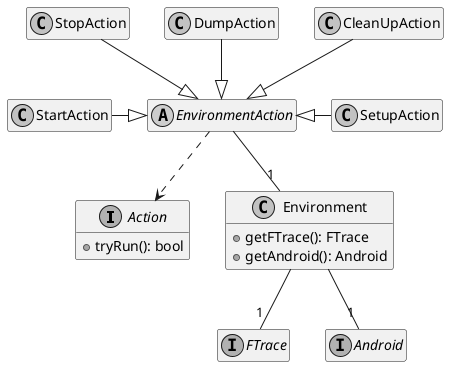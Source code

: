 @startuml

skinparam monochrome true

interface Action {
  + tryRun(): bool
}
hide Action fields

EnvironmentAction ..> Action
EnvironmentAction -- "1" Environment

class EnvironmentAction {
}
hide EnvironmentAction methods
hide EnvironmentAction fields

StartAction   -|> EnvironmentAction
StopAction    --|> EnvironmentAction
DumpAction    --|> EnvironmentAction
CleanUpAction --|> EnvironmentAction
EnvironmentAction  <|- SetupAction

class StartAction {
}
hide StartAction methods
hide StartAction fields

class StopAction {
}
hide StopAction methods
hide StopAction fields

class DumpAction {
}
hide DumpAction methods
hide DumpAction fields

class CleanUpAction {
}
hide CleanUpAction methods
hide CleanUpAction fields

class SetupAction {
}
hide SetupAction methods
hide SetupAction fields

abstract class EnvironmentAction {
}
hide EnvironmentAction methods
hide EnvironmentAction fields


class Environment {
  + getFTrace(): FTrace
  + getAndroid(): Android
}
hide Environment fields

Environment -- "1" FTrace
Environment -- "1" Android

interface FTrace {
}
hide FTrace methods
hide FTrace fields

interface Android {
}
hide Android methods
hide Android fields

@enduml